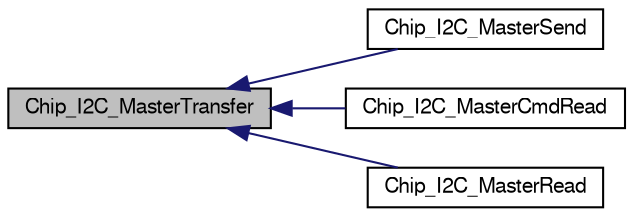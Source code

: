 digraph "Chip_I2C_MasterTransfer"
{
  edge [fontname="FreeSans",fontsize="10",labelfontname="FreeSans",labelfontsize="10"];
  node [fontname="FreeSans",fontsize="10",shape=record];
  rankdir="LR";
  Node1 [label="Chip_I2C_MasterTransfer",height=0.2,width=0.4,color="black", fillcolor="grey75", style="filled", fontcolor="black"];
  Node1 -> Node2 [dir="back",color="midnightblue",fontsize="10",style="solid"];
  Node2 [label="Chip_I2C_MasterSend",height=0.2,width=0.4,color="black", fillcolor="white", style="filled",URL="$group__I2C__17XX__40XX.html#ga9ff549bdb526786d313c141b11cab43e",tooltip="Transmit data to I2C slave using I2C Master mode. "];
  Node1 -> Node3 [dir="back",color="midnightblue",fontsize="10",style="solid"];
  Node3 [label="Chip_I2C_MasterCmdRead",height=0.2,width=0.4,color="black", fillcolor="white", style="filled",URL="$group__I2C__17XX__40XX.html#ga4a875b456dfe68acbe8ce1fc74d88bd3",tooltip="Transfer a command to slave and receive data from slave after a repeated start. "];
  Node1 -> Node4 [dir="back",color="midnightblue",fontsize="10",style="solid"];
  Node4 [label="Chip_I2C_MasterRead",height=0.2,width=0.4,color="black", fillcolor="white", style="filled",URL="$group__I2C__17XX__40XX.html#gae816049843eb162c803b5058ebd9a25c",tooltip="Set function that must handle I2C events. "];
}
